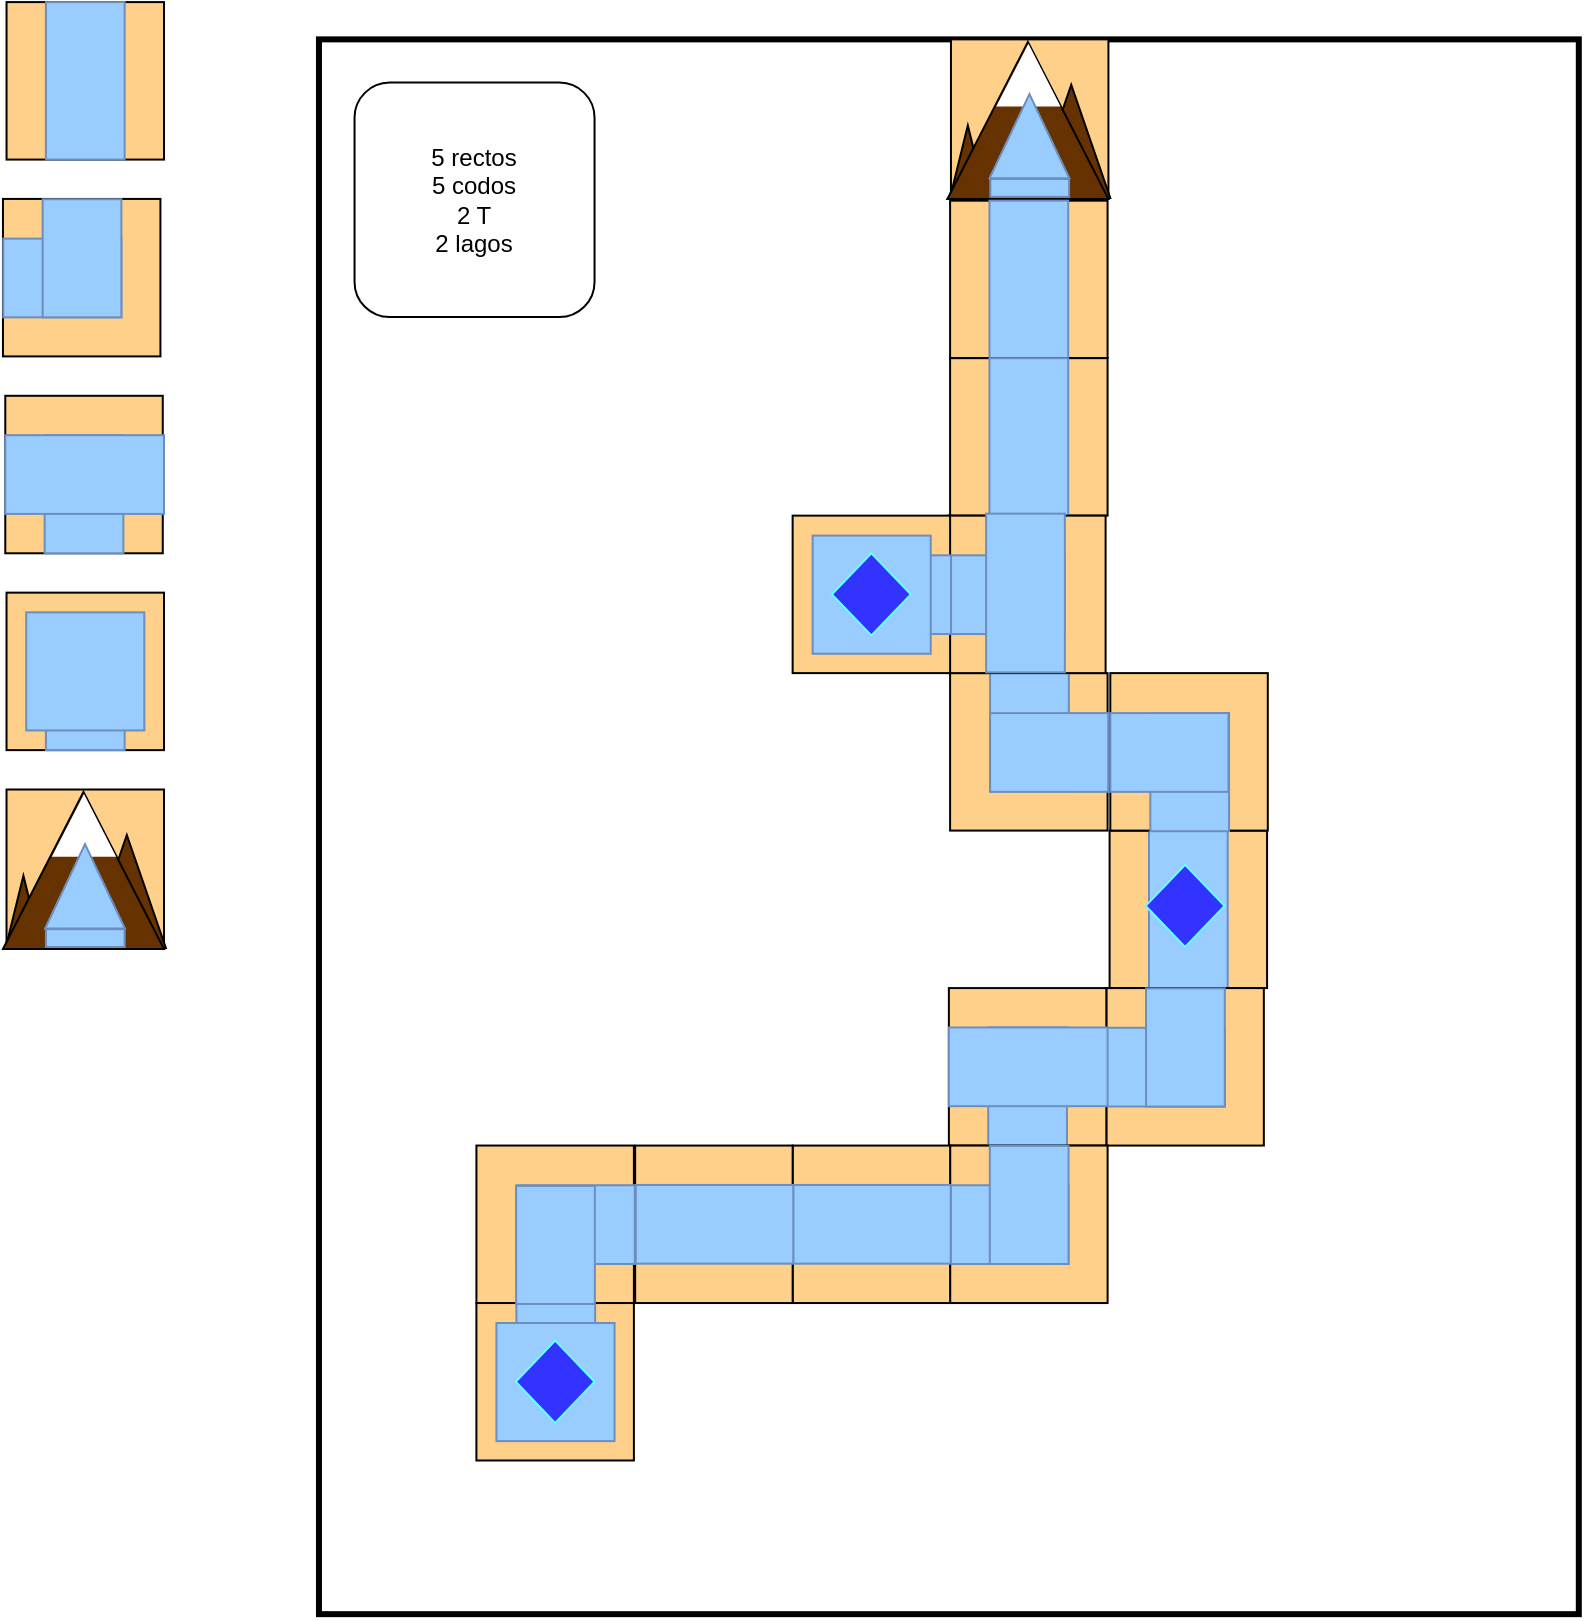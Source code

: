 <mxfile version="21.6.1" type="github">
  <diagram name="Page-1" id="2VUvKDMOOLKdO6o08y5Y">
    <mxGraphModel dx="1816" dy="549" grid="1" gridSize="19.685" guides="1" tooltips="1" connect="1" arrows="1" fold="1" page="1" pageScale="1" pageWidth="827" pageHeight="1169" math="0" shadow="0">
      <root>
        <mxCell id="0" />
        <mxCell id="1" parent="0" />
        <mxCell id="bTT1aVTdTWUZ8_YD1Z94-91" value="" style="group;rotation=-180;" vertex="1" connectable="0" parent="1">
          <mxGeometry x="236.205" y="709.505" width="78.74" height="78.74" as="geometry" />
        </mxCell>
        <mxCell id="bTT1aVTdTWUZ8_YD1Z94-92" value="" style="rounded=0;whiteSpace=wrap;html=1;fillColor=#FFD08A;strokeColor=#000000;rotation=-180;" vertex="1" parent="bTT1aVTdTWUZ8_YD1Z94-91">
          <mxGeometry width="78.74" height="78.74" as="geometry" />
        </mxCell>
        <mxCell id="bTT1aVTdTWUZ8_YD1Z94-93" value="" style="rounded=0;whiteSpace=wrap;html=1;fillColor=#99CCFF;strokeColor=#6c8ebf;strokeWidth=1;rotation=-180;" vertex="1" parent="bTT1aVTdTWUZ8_YD1Z94-91">
          <mxGeometry x="20" width="39.37" height="59.05" as="geometry" />
        </mxCell>
        <mxCell id="bTT1aVTdTWUZ8_YD1Z94-94" value="" style="rounded=0;whiteSpace=wrap;html=1;fillColor=#99CCFF;strokeColor=#6c8ebf;strokeWidth=1;rotation=-180;" vertex="1" parent="bTT1aVTdTWUZ8_YD1Z94-91">
          <mxGeometry x="10" y="10" width="59.055" height="59.055" as="geometry" />
        </mxCell>
        <mxCell id="bTT1aVTdTWUZ8_YD1Z94-61" value="" style="group" vertex="1" connectable="0" parent="1">
          <mxGeometry x="552.8" y="473.3" width="78.74" height="78.74" as="geometry" />
        </mxCell>
        <mxCell id="bTT1aVTdTWUZ8_YD1Z94-62" value="" style="rounded=0;whiteSpace=wrap;html=1;fillColor=#FFD08A;strokeColor=#000000;" vertex="1" parent="bTT1aVTdTWUZ8_YD1Z94-61">
          <mxGeometry width="78.74" height="78.74" as="geometry" />
        </mxCell>
        <mxCell id="bTT1aVTdTWUZ8_YD1Z94-63" value="" style="rounded=0;whiteSpace=wrap;html=1;fillColor=#99CCFF;strokeColor=#6c8ebf;strokeWidth=1;" vertex="1" parent="bTT1aVTdTWUZ8_YD1Z94-61">
          <mxGeometry x="19.68" width="39.37" height="78.74" as="geometry" />
        </mxCell>
        <mxCell id="bTT1aVTdTWUZ8_YD1Z94-12" value="" style="rounded=0;whiteSpace=wrap;html=1;fillColor=none;strokeWidth=3;" vertex="1" parent="1">
          <mxGeometry x="157.48" y="77.68" width="629.92" height="787.4" as="geometry" />
        </mxCell>
        <mxCell id="bTT1aVTdTWUZ8_YD1Z94-7" value="" style="group" vertex="1" connectable="0" parent="1">
          <mxGeometry x="1.27" y="59.05" width="78.74" height="78.74" as="geometry" />
        </mxCell>
        <mxCell id="P98hvPGVPlMy8sSOjnku-1" value="" style="rounded=0;whiteSpace=wrap;html=1;fillColor=#FFD08A;strokeColor=#000000;" parent="bTT1aVTdTWUZ8_YD1Z94-7" vertex="1">
          <mxGeometry width="78.74" height="78.74" as="geometry" />
        </mxCell>
        <mxCell id="P98hvPGVPlMy8sSOjnku-4" value="" style="rounded=0;whiteSpace=wrap;html=1;fillColor=#99CCFF;strokeColor=#6c8ebf;strokeWidth=1;" parent="bTT1aVTdTWUZ8_YD1Z94-7" vertex="1">
          <mxGeometry x="19.68" width="39.37" height="78.74" as="geometry" />
        </mxCell>
        <mxCell id="bTT1aVTdTWUZ8_YD1Z94-8" value="" style="group;direction=west;rotation=-180;" vertex="1" connectable="0" parent="1">
          <mxGeometry x="473.05" y="394.555" width="78.745" height="78.74" as="geometry" />
        </mxCell>
        <mxCell id="P98hvPGVPlMy8sSOjnku-6" value="" style="rounded=0;whiteSpace=wrap;html=1;fillColor=#FFD08A;strokeColor=#000000;rotation=-180;" parent="bTT1aVTdTWUZ8_YD1Z94-8" vertex="1">
          <mxGeometry width="78.74" height="78.74" as="geometry" />
        </mxCell>
        <mxCell id="P98hvPGVPlMy8sSOjnku-7" value="" style="rounded=0;whiteSpace=wrap;html=1;fillColor=#99CCFF;strokeColor=#6c8ebf;strokeWidth=1;rotation=-180;" parent="bTT1aVTdTWUZ8_YD1Z94-8" vertex="1">
          <mxGeometry x="20" width="39.37" height="59.05" as="geometry" />
        </mxCell>
        <mxCell id="P98hvPGVPlMy8sSOjnku-8" value="" style="rounded=0;whiteSpace=wrap;html=1;fillColor=#99CCFF;strokeColor=#6c8ebf;strokeWidth=1;rotation=-180;" parent="bTT1aVTdTWUZ8_YD1Z94-8" vertex="1">
          <mxGeometry x="20" y="20" width="59.06" height="39.37" as="geometry" />
        </mxCell>
        <mxCell id="bTT1aVTdTWUZ8_YD1Z94-10" value="" style="group" vertex="1" connectable="0" parent="1">
          <mxGeometry x="0.63" y="255.9" width="79.37" height="78.74" as="geometry" />
        </mxCell>
        <mxCell id="bTT1aVTdTWUZ8_YD1Z94-1" value="" style="rounded=0;whiteSpace=wrap;html=1;fillColor=#FFD08A;strokeColor=#000000;" vertex="1" parent="bTT1aVTdTWUZ8_YD1Z94-10">
          <mxGeometry x="0.01" width="78.74" height="78.74" as="geometry" />
        </mxCell>
        <mxCell id="bTT1aVTdTWUZ8_YD1Z94-2" value="" style="rounded=0;whiteSpace=wrap;html=1;fillColor=#99CCFF;strokeColor=#6c8ebf;strokeWidth=1;" vertex="1" parent="bTT1aVTdTWUZ8_YD1Z94-10">
          <mxGeometry x="19.695" y="19.685" width="39.37" height="59.05" as="geometry" />
        </mxCell>
        <mxCell id="bTT1aVTdTWUZ8_YD1Z94-3" value="" style="rounded=0;whiteSpace=wrap;html=1;fillColor=#99CCFF;strokeColor=#6c8ebf;strokeWidth=1;" vertex="1" parent="bTT1aVTdTWUZ8_YD1Z94-10">
          <mxGeometry y="19.69" width="79.37" height="39.37" as="geometry" />
        </mxCell>
        <mxCell id="bTT1aVTdTWUZ8_YD1Z94-11" value="" style="group" vertex="1" connectable="0" parent="1">
          <mxGeometry x="1.265" y="354.325" width="78.74" height="78.74" as="geometry" />
        </mxCell>
        <mxCell id="bTT1aVTdTWUZ8_YD1Z94-4" value="" style="rounded=0;whiteSpace=wrap;html=1;fillColor=#FFD08A;strokeColor=#000000;" vertex="1" parent="bTT1aVTdTWUZ8_YD1Z94-11">
          <mxGeometry width="78.74" height="78.74" as="geometry" />
        </mxCell>
        <mxCell id="bTT1aVTdTWUZ8_YD1Z94-5" value="" style="rounded=0;whiteSpace=wrap;html=1;fillColor=#99CCFF;strokeColor=#6c8ebf;strokeWidth=1;" vertex="1" parent="bTT1aVTdTWUZ8_YD1Z94-11">
          <mxGeometry x="19.685" y="19.685" width="39.37" height="59.05" as="geometry" />
        </mxCell>
        <mxCell id="bTT1aVTdTWUZ8_YD1Z94-6" value="" style="rounded=0;whiteSpace=wrap;html=1;fillColor=#99CCFF;strokeColor=#6c8ebf;strokeWidth=1;" vertex="1" parent="bTT1aVTdTWUZ8_YD1Z94-11">
          <mxGeometry x="9.845" y="9.845" width="59.055" height="59.055" as="geometry" />
        </mxCell>
        <mxCell id="bTT1aVTdTWUZ8_YD1Z94-23" value="" style="group" vertex="1" connectable="0" parent="1">
          <mxGeometry x="-0.52" y="452.755" width="81.465" height="79.785" as="geometry" />
        </mxCell>
        <mxCell id="bTT1aVTdTWUZ8_YD1Z94-15" value="" style="rounded=0;whiteSpace=wrap;html=1;fillColor=#FFD08A;strokeColor=#000000;" vertex="1" parent="bTT1aVTdTWUZ8_YD1Z94-23">
          <mxGeometry x="1.785" width="78.74" height="78.74" as="geometry" />
        </mxCell>
        <mxCell id="bTT1aVTdTWUZ8_YD1Z94-22" value="" style="triangle;whiteSpace=wrap;html=1;rotation=-90;fillColor=#663300;" vertex="1" parent="bTT1aVTdTWUZ8_YD1Z94-23">
          <mxGeometry x="-8.04" y="52.335" width="36.54" height="18" as="geometry" />
        </mxCell>
        <mxCell id="bTT1aVTdTWUZ8_YD1Z94-21" value="" style="triangle;whiteSpace=wrap;html=1;rotation=-90;fillColor=#663300;" vertex="1" parent="bTT1aVTdTWUZ8_YD1Z94-23">
          <mxGeometry x="33.68" y="31.475" width="56.5" height="39.07" as="geometry" />
        </mxCell>
        <mxCell id="bTT1aVTdTWUZ8_YD1Z94-18" value="" style="triangle;whiteSpace=wrap;html=1;rotation=-90;fillColor=#663300;" vertex="1" parent="bTT1aVTdTWUZ8_YD1Z94-23">
          <mxGeometry x="0.99" y="0.255" width="78.54" height="80.52" as="geometry" />
        </mxCell>
        <mxCell id="bTT1aVTdTWUZ8_YD1Z94-16" value="" style="rounded=0;whiteSpace=wrap;html=1;fillColor=#99CCFF;strokeColor=#6c8ebf;strokeWidth=1;" vertex="1" parent="bTT1aVTdTWUZ8_YD1Z94-23">
          <mxGeometry x="21.48" y="69.815" width="39.37" height="8.92" as="geometry" />
        </mxCell>
        <mxCell id="bTT1aVTdTWUZ8_YD1Z94-19" value="" style="triangle;whiteSpace=wrap;html=1;rotation=-90;fillColor=#FFFFFF;strokeColor=none;" vertex="1" parent="bTT1aVTdTWUZ8_YD1Z94-23">
          <mxGeometry x="24.84" y="1.815" width="31.34" height="32.17" as="geometry" />
        </mxCell>
        <mxCell id="bTT1aVTdTWUZ8_YD1Z94-20" value="" style="triangle;whiteSpace=wrap;html=1;rotation=-90;fillColor=#99CCFF;strokeColor=#6c8ebf;rounded=0;strokeWidth=1;" vertex="1" parent="bTT1aVTdTWUZ8_YD1Z94-23">
          <mxGeometry x="19.94" y="28.425" width="42.18" height="39.93" as="geometry" />
        </mxCell>
        <mxCell id="bTT1aVTdTWUZ8_YD1Z94-28" value="" style="group" vertex="1" connectable="0" parent="1">
          <mxGeometry x="471.69" y="77.685" width="81.465" height="79.785" as="geometry" />
        </mxCell>
        <mxCell id="bTT1aVTdTWUZ8_YD1Z94-29" value="" style="rounded=0;whiteSpace=wrap;html=1;fillColor=#FFD08A;strokeColor=#000000;" vertex="1" parent="bTT1aVTdTWUZ8_YD1Z94-28">
          <mxGeometry x="1.785" width="78.74" height="78.74" as="geometry" />
        </mxCell>
        <mxCell id="bTT1aVTdTWUZ8_YD1Z94-30" value="" style="triangle;whiteSpace=wrap;html=1;rotation=-90;fillColor=#663300;" vertex="1" parent="bTT1aVTdTWUZ8_YD1Z94-28">
          <mxGeometry x="-8.04" y="52.335" width="36.54" height="18" as="geometry" />
        </mxCell>
        <mxCell id="bTT1aVTdTWUZ8_YD1Z94-31" value="" style="triangle;whiteSpace=wrap;html=1;rotation=-90;fillColor=#663300;" vertex="1" parent="bTT1aVTdTWUZ8_YD1Z94-28">
          <mxGeometry x="33.68" y="31.475" width="56.5" height="39.07" as="geometry" />
        </mxCell>
        <mxCell id="bTT1aVTdTWUZ8_YD1Z94-32" value="" style="triangle;whiteSpace=wrap;html=1;rotation=-90;fillColor=#663300;" vertex="1" parent="bTT1aVTdTWUZ8_YD1Z94-28">
          <mxGeometry x="0.99" y="0.255" width="78.54" height="80.52" as="geometry" />
        </mxCell>
        <mxCell id="bTT1aVTdTWUZ8_YD1Z94-33" value="" style="rounded=0;whiteSpace=wrap;html=1;fillColor=#99CCFF;strokeColor=#6c8ebf;strokeWidth=1;" vertex="1" parent="bTT1aVTdTWUZ8_YD1Z94-28">
          <mxGeometry x="21.48" y="69.815" width="39.37" height="8.92" as="geometry" />
        </mxCell>
        <mxCell id="bTT1aVTdTWUZ8_YD1Z94-34" value="" style="triangle;whiteSpace=wrap;html=1;rotation=-90;fillColor=#FFFFFF;strokeColor=none;" vertex="1" parent="bTT1aVTdTWUZ8_YD1Z94-28">
          <mxGeometry x="24.84" y="1.815" width="31.34" height="32.17" as="geometry" />
        </mxCell>
        <mxCell id="bTT1aVTdTWUZ8_YD1Z94-35" value="" style="triangle;whiteSpace=wrap;html=1;rotation=-90;fillColor=#99CCFF;strokeColor=#6c8ebf;rounded=0;strokeWidth=1;" vertex="1" parent="bTT1aVTdTWUZ8_YD1Z94-28">
          <mxGeometry x="19.94" y="28.425" width="42.18" height="39.93" as="geometry" />
        </mxCell>
        <mxCell id="bTT1aVTdTWUZ8_YD1Z94-36" value="" style="group" vertex="1" connectable="0" parent="1">
          <mxGeometry x="473.05" y="158.34" width="78.74" height="78.74" as="geometry" />
        </mxCell>
        <mxCell id="bTT1aVTdTWUZ8_YD1Z94-37" value="" style="rounded=0;whiteSpace=wrap;html=1;fillColor=#FFD08A;strokeColor=#000000;" vertex="1" parent="bTT1aVTdTWUZ8_YD1Z94-36">
          <mxGeometry width="78.74" height="78.74" as="geometry" />
        </mxCell>
        <mxCell id="bTT1aVTdTWUZ8_YD1Z94-38" value="" style="rounded=0;whiteSpace=wrap;html=1;fillColor=#99CCFF;strokeColor=#6c8ebf;strokeWidth=1;" vertex="1" parent="bTT1aVTdTWUZ8_YD1Z94-36">
          <mxGeometry x="19.68" width="39.37" height="78.74" as="geometry" />
        </mxCell>
        <mxCell id="bTT1aVTdTWUZ8_YD1Z94-40" value="" style="group" vertex="1" connectable="0" parent="1">
          <mxGeometry x="473.05" y="237.08" width="78.74" height="78.74" as="geometry" />
        </mxCell>
        <mxCell id="bTT1aVTdTWUZ8_YD1Z94-41" value="" style="rounded=0;whiteSpace=wrap;html=1;fillColor=#FFD08A;strokeColor=#000000;" vertex="1" parent="bTT1aVTdTWUZ8_YD1Z94-40">
          <mxGeometry width="78.74" height="78.74" as="geometry" />
        </mxCell>
        <mxCell id="bTT1aVTdTWUZ8_YD1Z94-42" value="" style="rounded=0;whiteSpace=wrap;html=1;fillColor=#99CCFF;strokeColor=#6c8ebf;strokeWidth=1;" vertex="1" parent="bTT1aVTdTWUZ8_YD1Z94-40">
          <mxGeometry x="19.68" width="39.37" height="78.74" as="geometry" />
        </mxCell>
        <mxCell id="bTT1aVTdTWUZ8_YD1Z94-43" value="" style="group;rotation=90;" vertex="1" connectable="0" parent="1">
          <mxGeometry x="471.06" y="315.82" width="79.37" height="78.74" as="geometry" />
        </mxCell>
        <mxCell id="bTT1aVTdTWUZ8_YD1Z94-44" value="" style="rounded=0;whiteSpace=wrap;html=1;fillColor=#FFD08A;strokeColor=#000000;rotation=90;" vertex="1" parent="bTT1aVTdTWUZ8_YD1Z94-43">
          <mxGeometry x="1" width="78.74" height="78.74" as="geometry" />
        </mxCell>
        <mxCell id="bTT1aVTdTWUZ8_YD1Z94-45" value="" style="rounded=0;whiteSpace=wrap;html=1;fillColor=#99CCFF;strokeColor=#6c8ebf;strokeWidth=1;rotation=90;" vertex="1" parent="bTT1aVTdTWUZ8_YD1Z94-43">
          <mxGeometry x="10" y="10" width="39.37" height="59.05" as="geometry" />
        </mxCell>
        <mxCell id="bTT1aVTdTWUZ8_YD1Z94-46" value="" style="rounded=0;whiteSpace=wrap;html=1;fillColor=#99CCFF;strokeColor=#6c8ebf;strokeWidth=1;rotation=90;" vertex="1" parent="bTT1aVTdTWUZ8_YD1Z94-43">
          <mxGeometry y="19" width="79.37" height="39.37" as="geometry" />
        </mxCell>
        <mxCell id="bTT1aVTdTWUZ8_YD1Z94-47" value="" style="group;rotation=-90;" vertex="1" connectable="0" parent="1">
          <mxGeometry x="394.315" y="315.815" width="78.74" height="78.74" as="geometry" />
        </mxCell>
        <mxCell id="bTT1aVTdTWUZ8_YD1Z94-48" value="" style="rounded=0;whiteSpace=wrap;html=1;fillColor=#FFD08A;strokeColor=#000000;rotation=-90;" vertex="1" parent="bTT1aVTdTWUZ8_YD1Z94-47">
          <mxGeometry width="78.74" height="78.74" as="geometry" />
        </mxCell>
        <mxCell id="bTT1aVTdTWUZ8_YD1Z94-49" value="" style="rounded=0;whiteSpace=wrap;html=1;fillColor=#99CCFF;strokeColor=#6c8ebf;strokeWidth=1;rotation=-90;" vertex="1" parent="bTT1aVTdTWUZ8_YD1Z94-47">
          <mxGeometry x="30" y="10" width="39.37" height="59.05" as="geometry" />
        </mxCell>
        <mxCell id="bTT1aVTdTWUZ8_YD1Z94-50" value="" style="rounded=0;whiteSpace=wrap;html=1;fillColor=#99CCFF;strokeColor=#6c8ebf;strokeWidth=1;rotation=-90;" vertex="1" parent="bTT1aVTdTWUZ8_YD1Z94-47">
          <mxGeometry x="10" y="10" width="59.055" height="59.055" as="geometry" />
        </mxCell>
        <mxCell id="bTT1aVTdTWUZ8_YD1Z94-24" value="" style="rhombus;whiteSpace=wrap;html=1;fillColor=#3333FF;strokeColor=#66FFFF;" vertex="1" parent="1">
          <mxGeometry x="414.0" y="334.65" width="39.37" height="41.07" as="geometry" />
        </mxCell>
        <mxCell id="bTT1aVTdTWUZ8_YD1Z94-26" value="" style="rhombus;whiteSpace=wrap;html=1;fillColor=#3333FF;strokeColor=#66FFFF;" vertex="1" parent="1">
          <mxGeometry x="570.87" y="490.42" width="39.37" height="41.07" as="geometry" />
        </mxCell>
        <mxCell id="bTT1aVTdTWUZ8_YD1Z94-27" value="" style="rhombus;whiteSpace=wrap;html=1;fillColor=#3333FF;strokeColor=#66FFFF;" vertex="1" parent="1">
          <mxGeometry x="255.9" y="728.34" width="39.37" height="41.07" as="geometry" />
        </mxCell>
        <mxCell id="bTT1aVTdTWUZ8_YD1Z94-53" value="" style="group;direction=west;rotation=0;" vertex="1" connectable="0" parent="1">
          <mxGeometry x="553.16" y="394.555" width="78.745" height="78.74" as="geometry" />
        </mxCell>
        <mxCell id="bTT1aVTdTWUZ8_YD1Z94-54" value="" style="rounded=0;whiteSpace=wrap;html=1;fillColor=#FFD08A;strokeColor=#000000;rotation=0;" vertex="1" parent="bTT1aVTdTWUZ8_YD1Z94-53">
          <mxGeometry width="78.74" height="78.74" as="geometry" />
        </mxCell>
        <mxCell id="bTT1aVTdTWUZ8_YD1Z94-55" value="" style="rounded=0;whiteSpace=wrap;html=1;fillColor=#99CCFF;strokeColor=#6c8ebf;strokeWidth=1;rotation=0;" vertex="1" parent="bTT1aVTdTWUZ8_YD1Z94-53">
          <mxGeometry x="20" y="20" width="39.37" height="59.05" as="geometry" />
        </mxCell>
        <mxCell id="bTT1aVTdTWUZ8_YD1Z94-56" value="" style="rounded=0;whiteSpace=wrap;html=1;fillColor=#99CCFF;strokeColor=#6c8ebf;strokeWidth=1;rotation=0;" vertex="1" parent="bTT1aVTdTWUZ8_YD1Z94-53">
          <mxGeometry y="20" width="59.06" height="39.37" as="geometry" />
        </mxCell>
        <mxCell id="bTT1aVTdTWUZ8_YD1Z94-57" value="" style="group;direction=west;rotation=90;" vertex="1" connectable="0" parent="1">
          <mxGeometry x="551.18" y="552.045" width="78.745" height="78.74" as="geometry" />
        </mxCell>
        <mxCell id="bTT1aVTdTWUZ8_YD1Z94-58" value="" style="rounded=0;whiteSpace=wrap;html=1;fillColor=#FFD08A;strokeColor=#000000;rotation=90;" vertex="1" parent="bTT1aVTdTWUZ8_YD1Z94-57">
          <mxGeometry width="78.74" height="78.74" as="geometry" />
        </mxCell>
        <mxCell id="bTT1aVTdTWUZ8_YD1Z94-59" value="" style="rounded=0;whiteSpace=wrap;html=1;fillColor=#99CCFF;strokeColor=#6c8ebf;strokeWidth=1;rotation=90;" vertex="1" parent="bTT1aVTdTWUZ8_YD1Z94-57">
          <mxGeometry x="10" y="10" width="39.37" height="59.05" as="geometry" />
        </mxCell>
        <mxCell id="bTT1aVTdTWUZ8_YD1Z94-60" value="" style="rounded=0;whiteSpace=wrap;html=1;fillColor=#99CCFF;strokeColor=#6c8ebf;strokeWidth=1;rotation=90;" vertex="1" parent="bTT1aVTdTWUZ8_YD1Z94-57">
          <mxGeometry x="10" y="10" width="59.06" height="39.37" as="geometry" />
        </mxCell>
        <mxCell id="bTT1aVTdTWUZ8_YD1Z94-64" value="" style="group" vertex="1" connectable="0" parent="1">
          <mxGeometry x="472.42" y="552.04" width="79.37" height="78.74" as="geometry" />
        </mxCell>
        <mxCell id="bTT1aVTdTWUZ8_YD1Z94-65" value="" style="rounded=0;whiteSpace=wrap;html=1;fillColor=#FFD08A;strokeColor=#000000;" vertex="1" parent="bTT1aVTdTWUZ8_YD1Z94-64">
          <mxGeometry x="0.01" width="78.74" height="78.74" as="geometry" />
        </mxCell>
        <mxCell id="bTT1aVTdTWUZ8_YD1Z94-66" value="" style="rounded=0;whiteSpace=wrap;html=1;fillColor=#99CCFF;strokeColor=#6c8ebf;strokeWidth=1;" vertex="1" parent="bTT1aVTdTWUZ8_YD1Z94-64">
          <mxGeometry x="19.695" y="19.685" width="39.37" height="59.05" as="geometry" />
        </mxCell>
        <mxCell id="bTT1aVTdTWUZ8_YD1Z94-67" value="" style="rounded=0;whiteSpace=wrap;html=1;fillColor=#99CCFF;strokeColor=#6c8ebf;strokeWidth=1;" vertex="1" parent="bTT1aVTdTWUZ8_YD1Z94-64">
          <mxGeometry y="19.69" width="79.37" height="39.37" as="geometry" />
        </mxCell>
        <mxCell id="bTT1aVTdTWUZ8_YD1Z94-73" value="" style="group;direction=west;rotation=90;" vertex="1" connectable="0" parent="1">
          <mxGeometry x="-0.52" y="157.465" width="78.745" height="78.74" as="geometry" />
        </mxCell>
        <mxCell id="bTT1aVTdTWUZ8_YD1Z94-74" value="" style="rounded=0;whiteSpace=wrap;html=1;fillColor=#FFD08A;strokeColor=#000000;rotation=90;" vertex="1" parent="bTT1aVTdTWUZ8_YD1Z94-73">
          <mxGeometry width="78.74" height="78.74" as="geometry" />
        </mxCell>
        <mxCell id="bTT1aVTdTWUZ8_YD1Z94-75" value="" style="rounded=0;whiteSpace=wrap;html=1;fillColor=#99CCFF;strokeColor=#6c8ebf;strokeWidth=1;rotation=90;" vertex="1" parent="bTT1aVTdTWUZ8_YD1Z94-73">
          <mxGeometry x="10" y="10" width="39.37" height="59.05" as="geometry" />
        </mxCell>
        <mxCell id="bTT1aVTdTWUZ8_YD1Z94-76" value="" style="rounded=0;whiteSpace=wrap;html=1;fillColor=#99CCFF;strokeColor=#6c8ebf;strokeWidth=1;rotation=90;" vertex="1" parent="bTT1aVTdTWUZ8_YD1Z94-73">
          <mxGeometry x="10" y="10" width="59.06" height="39.37" as="geometry" />
        </mxCell>
        <mxCell id="bTT1aVTdTWUZ8_YD1Z94-77" value="" style="group;direction=west;rotation=90;" vertex="1" connectable="0" parent="1">
          <mxGeometry x="473.06" y="630.785" width="78.745" height="78.74" as="geometry" />
        </mxCell>
        <mxCell id="bTT1aVTdTWUZ8_YD1Z94-78" value="" style="rounded=0;whiteSpace=wrap;html=1;fillColor=#FFD08A;strokeColor=#000000;rotation=90;" vertex="1" parent="bTT1aVTdTWUZ8_YD1Z94-77">
          <mxGeometry width="78.74" height="78.74" as="geometry" />
        </mxCell>
        <mxCell id="bTT1aVTdTWUZ8_YD1Z94-79" value="" style="rounded=0;whiteSpace=wrap;html=1;fillColor=#99CCFF;strokeColor=#6c8ebf;strokeWidth=1;rotation=90;" vertex="1" parent="bTT1aVTdTWUZ8_YD1Z94-77">
          <mxGeometry x="10" y="10" width="39.37" height="59.05" as="geometry" />
        </mxCell>
        <mxCell id="bTT1aVTdTWUZ8_YD1Z94-80" value="" style="rounded=0;whiteSpace=wrap;html=1;fillColor=#99CCFF;strokeColor=#6c8ebf;strokeWidth=1;rotation=90;" vertex="1" parent="bTT1aVTdTWUZ8_YD1Z94-77">
          <mxGeometry x="10" y="10" width="59.06" height="39.37" as="geometry" />
        </mxCell>
        <mxCell id="bTT1aVTdTWUZ8_YD1Z94-81" value="" style="group;rotation=90;" vertex="1" connectable="0" parent="1">
          <mxGeometry x="394.32" y="630.78" width="78.74" height="78.74" as="geometry" />
        </mxCell>
        <mxCell id="bTT1aVTdTWUZ8_YD1Z94-82" value="" style="rounded=0;whiteSpace=wrap;html=1;fillColor=#FFD08A;strokeColor=#000000;rotation=90;" vertex="1" parent="bTT1aVTdTWUZ8_YD1Z94-81">
          <mxGeometry width="78.74" height="78.74" as="geometry" />
        </mxCell>
        <mxCell id="bTT1aVTdTWUZ8_YD1Z94-83" value="" style="rounded=0;whiteSpace=wrap;html=1;fillColor=#99CCFF;strokeColor=#6c8ebf;strokeWidth=1;rotation=90;" vertex="1" parent="bTT1aVTdTWUZ8_YD1Z94-81">
          <mxGeometry x="20" width="39.37" height="78.74" as="geometry" />
        </mxCell>
        <mxCell id="bTT1aVTdTWUZ8_YD1Z94-84" value="" style="group;rotation=90;" vertex="1" connectable="0" parent="1">
          <mxGeometry x="315.58" y="630.78" width="78.74" height="78.74" as="geometry" />
        </mxCell>
        <mxCell id="bTT1aVTdTWUZ8_YD1Z94-85" value="" style="rounded=0;whiteSpace=wrap;html=1;fillColor=#FFD08A;strokeColor=#000000;rotation=90;" vertex="1" parent="bTT1aVTdTWUZ8_YD1Z94-84">
          <mxGeometry width="78.74" height="78.74" as="geometry" />
        </mxCell>
        <mxCell id="bTT1aVTdTWUZ8_YD1Z94-86" value="" style="rounded=0;whiteSpace=wrap;html=1;fillColor=#99CCFF;strokeColor=#6c8ebf;strokeWidth=1;rotation=90;" vertex="1" parent="bTT1aVTdTWUZ8_YD1Z94-84">
          <mxGeometry x="20" width="39.37" height="78.74" as="geometry" />
        </mxCell>
        <mxCell id="bTT1aVTdTWUZ8_YD1Z94-87" value="" style="group;direction=west;rotation=-90;" vertex="1" connectable="0" parent="1">
          <mxGeometry x="236.21" y="630.775" width="78.745" height="78.74" as="geometry" />
        </mxCell>
        <mxCell id="bTT1aVTdTWUZ8_YD1Z94-88" value="" style="rounded=0;whiteSpace=wrap;html=1;fillColor=#FFD08A;strokeColor=#000000;rotation=-90;" vertex="1" parent="bTT1aVTdTWUZ8_YD1Z94-87">
          <mxGeometry width="78.74" height="78.74" as="geometry" />
        </mxCell>
        <mxCell id="bTT1aVTdTWUZ8_YD1Z94-89" value="" style="rounded=0;whiteSpace=wrap;html=1;fillColor=#99CCFF;strokeColor=#6c8ebf;strokeWidth=1;rotation=-90;" vertex="1" parent="bTT1aVTdTWUZ8_YD1Z94-87">
          <mxGeometry x="30" y="10" width="39.37" height="59.05" as="geometry" />
        </mxCell>
        <mxCell id="bTT1aVTdTWUZ8_YD1Z94-90" value="" style="rounded=0;whiteSpace=wrap;html=1;fillColor=#99CCFF;strokeColor=#6c8ebf;strokeWidth=1;rotation=-90;" vertex="1" parent="bTT1aVTdTWUZ8_YD1Z94-87">
          <mxGeometry x="10" y="30" width="59.06" height="39.37" as="geometry" />
        </mxCell>
        <mxCell id="bTT1aVTdTWUZ8_YD1Z94-95" value="5 rectos&lt;br&gt;5 codos&lt;br&gt;2 T&lt;br&gt;2 lagos" style="rounded=1;whiteSpace=wrap;html=1;" vertex="1" parent="1">
          <mxGeometry x="175.27" y="99.29" width="120" height="117.24" as="geometry" />
        </mxCell>
      </root>
    </mxGraphModel>
  </diagram>
</mxfile>
